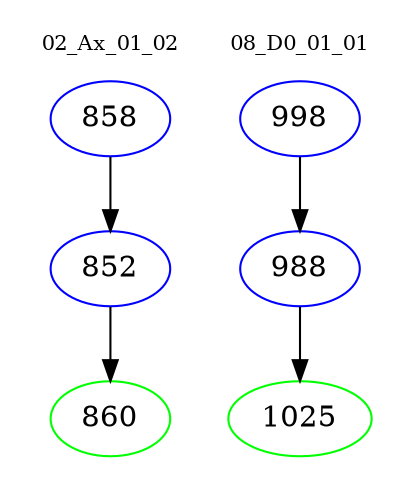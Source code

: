 digraph{
subgraph cluster_0 {
color = white
label = "02_Ax_01_02";
fontsize=10;
T0_858 [label="858", color="blue"]
T0_858 -> T0_852 [color="black"]
T0_852 [label="852", color="blue"]
T0_852 -> T0_860 [color="black"]
T0_860 [label="860", color="green"]
}
subgraph cluster_1 {
color = white
label = "08_D0_01_01";
fontsize=10;
T1_998 [label="998", color="blue"]
T1_998 -> T1_988 [color="black"]
T1_988 [label="988", color="blue"]
T1_988 -> T1_1025 [color="black"]
T1_1025 [label="1025", color="green"]
}
}
